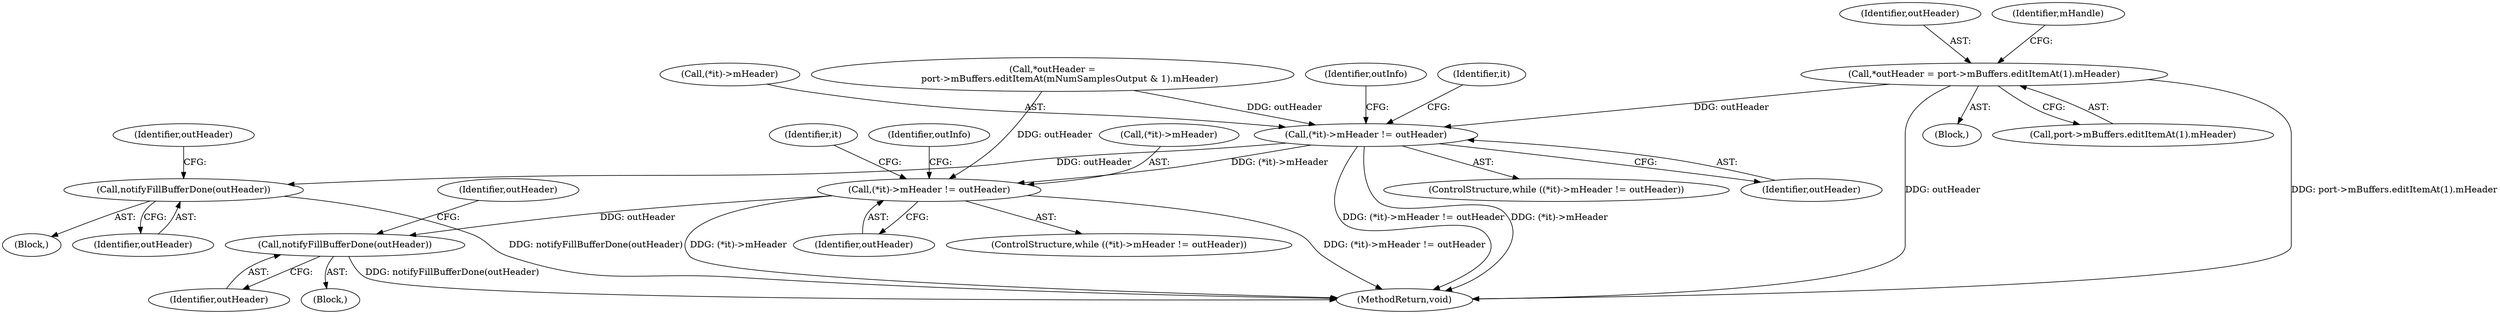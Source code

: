digraph "0_Android_d2f47191538837e796e2b10c1ff7e1ee35f6e0ab@pointer" {
"1000421" [label="(Call,*outHeader = port->mBuffers.editItemAt(1).mHeader)"];
"1000584" [label="(Call,(*it)->mHeader != outHeader)"];
"1000208" [label="(Call,(*it)->mHeader != outHeader)"];
"1000232" [label="(Call,notifyFillBufferDone(outHeader))"];
"1000608" [label="(Call,notifyFillBufferDone(outHeader))"];
"1000615" [label="(MethodReturn,void)"];
"1000213" [label="(Identifier,outHeader)"];
"1000592" [label="(Identifier,it)"];
"1000233" [label="(Identifier,outHeader)"];
"1000423" [label="(Call,port->mBuffers.editItemAt(1).mHeader)"];
"1000219" [label="(Identifier,outInfo)"];
"1000611" [label="(Identifier,outHeader)"];
"1000608" [label="(Call,notifyFillBufferDone(outHeader))"];
"1000583" [label="(ControlStructure,while ((*it)->mHeader != outHeader))"];
"1000160" [label="(Call,*outHeader =\n            port->mBuffers.editItemAt(mNumSamplesOutput & 1).mHeader)"];
"1000584" [label="(Call,(*it)->mHeader != outHeader)"];
"1000589" [label="(Identifier,outHeader)"];
"1000414" [label="(Block,)"];
"1000609" [label="(Identifier,outHeader)"];
"1000421" [label="(Call,*outHeader = port->mBuffers.editItemAt(1).mHeader)"];
"1000209" [label="(Call,(*it)->mHeader)"];
"1000192" [label="(Block,)"];
"1000422" [label="(Identifier,outHeader)"];
"1000428" [label="(Identifier,mHandle)"];
"1000585" [label="(Call,(*it)->mHeader)"];
"1000595" [label="(Identifier,outInfo)"];
"1000208" [label="(Call,(*it)->mHeader != outHeader)"];
"1000232" [label="(Call,notifyFillBufferDone(outHeader))"];
"1000207" [label="(ControlStructure,while ((*it)->mHeader != outHeader))"];
"1000129" [label="(Block,)"];
"1000216" [label="(Identifier,it)"];
"1000235" [label="(Identifier,outHeader)"];
"1000421" -> "1000414"  [label="AST: "];
"1000421" -> "1000423"  [label="CFG: "];
"1000422" -> "1000421"  [label="AST: "];
"1000423" -> "1000421"  [label="AST: "];
"1000428" -> "1000421"  [label="CFG: "];
"1000421" -> "1000615"  [label="DDG: port->mBuffers.editItemAt(1).mHeader"];
"1000421" -> "1000615"  [label="DDG: outHeader"];
"1000421" -> "1000584"  [label="DDG: outHeader"];
"1000584" -> "1000583"  [label="AST: "];
"1000584" -> "1000589"  [label="CFG: "];
"1000585" -> "1000584"  [label="AST: "];
"1000589" -> "1000584"  [label="AST: "];
"1000592" -> "1000584"  [label="CFG: "];
"1000595" -> "1000584"  [label="CFG: "];
"1000584" -> "1000615"  [label="DDG: (*it)->mHeader != outHeader"];
"1000584" -> "1000615"  [label="DDG: (*it)->mHeader"];
"1000584" -> "1000208"  [label="DDG: (*it)->mHeader"];
"1000160" -> "1000584"  [label="DDG: outHeader"];
"1000584" -> "1000608"  [label="DDG: outHeader"];
"1000208" -> "1000207"  [label="AST: "];
"1000208" -> "1000213"  [label="CFG: "];
"1000209" -> "1000208"  [label="AST: "];
"1000213" -> "1000208"  [label="AST: "];
"1000216" -> "1000208"  [label="CFG: "];
"1000219" -> "1000208"  [label="CFG: "];
"1000208" -> "1000615"  [label="DDG: (*it)->mHeader"];
"1000208" -> "1000615"  [label="DDG: (*it)->mHeader != outHeader"];
"1000160" -> "1000208"  [label="DDG: outHeader"];
"1000208" -> "1000232"  [label="DDG: outHeader"];
"1000232" -> "1000192"  [label="AST: "];
"1000232" -> "1000233"  [label="CFG: "];
"1000233" -> "1000232"  [label="AST: "];
"1000235" -> "1000232"  [label="CFG: "];
"1000232" -> "1000615"  [label="DDG: notifyFillBufferDone(outHeader)"];
"1000608" -> "1000129"  [label="AST: "];
"1000608" -> "1000609"  [label="CFG: "];
"1000609" -> "1000608"  [label="AST: "];
"1000611" -> "1000608"  [label="CFG: "];
"1000608" -> "1000615"  [label="DDG: notifyFillBufferDone(outHeader)"];
}
